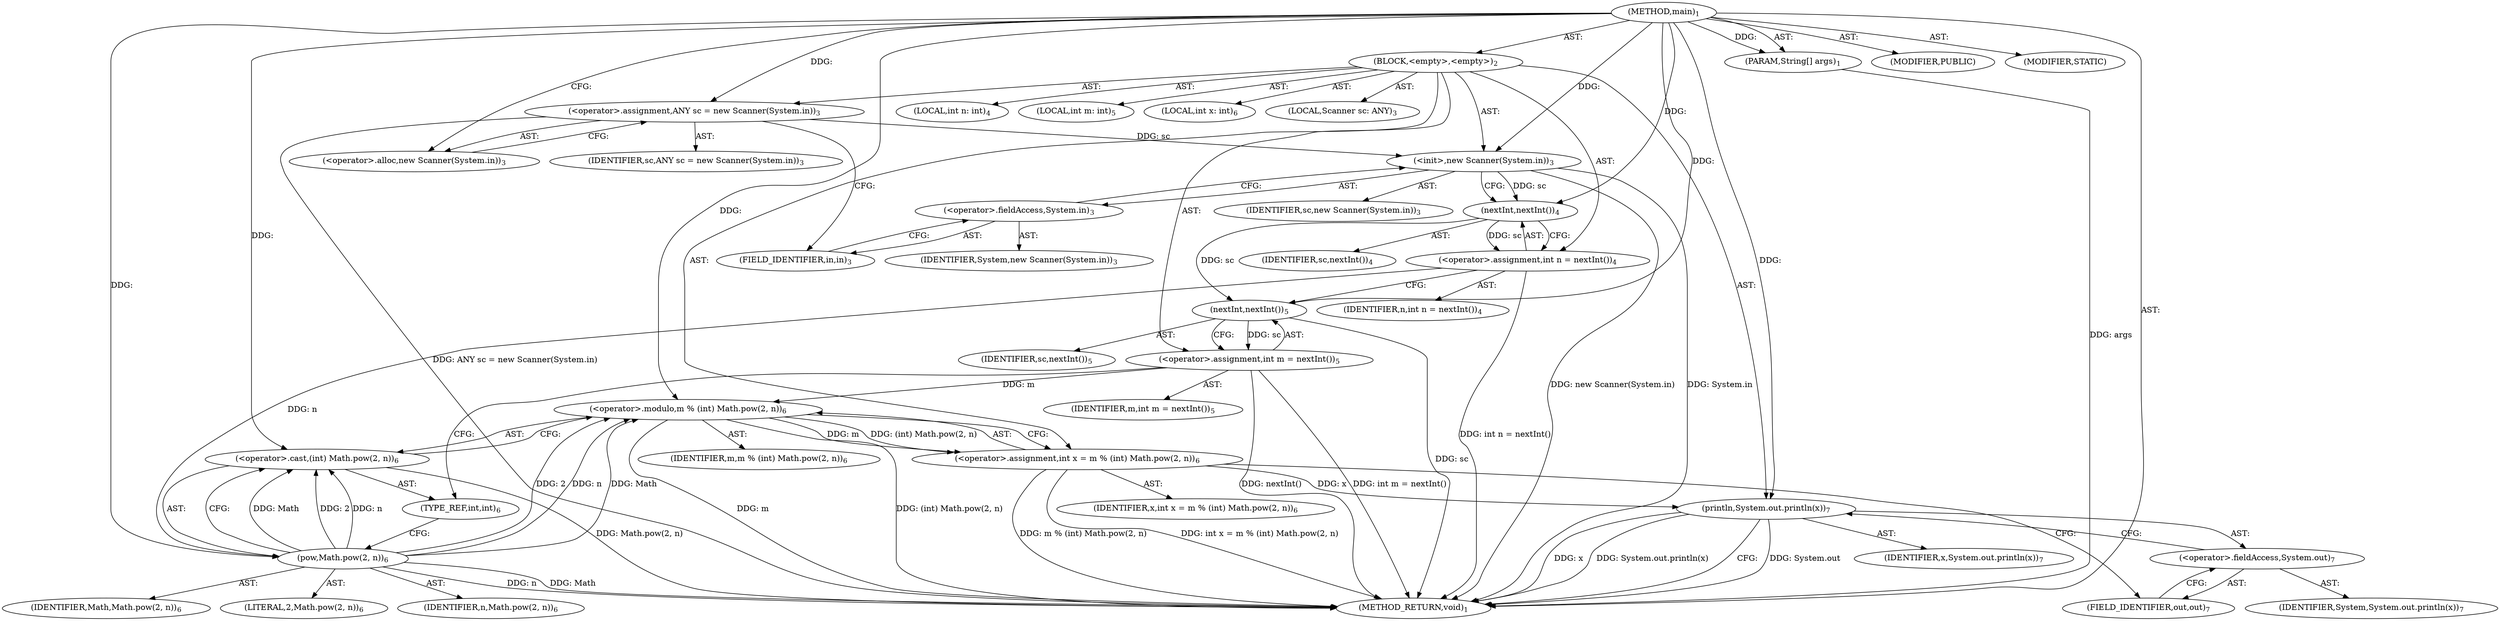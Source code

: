 digraph "main" {  
"19" [label = <(METHOD,main)<SUB>1</SUB>> ]
"20" [label = <(PARAM,String[] args)<SUB>1</SUB>> ]
"21" [label = <(BLOCK,&lt;empty&gt;,&lt;empty&gt;)<SUB>2</SUB>> ]
"4" [label = <(LOCAL,Scanner sc: ANY)<SUB>3</SUB>> ]
"22" [label = <(&lt;operator&gt;.assignment,ANY sc = new Scanner(System.in))<SUB>3</SUB>> ]
"23" [label = <(IDENTIFIER,sc,ANY sc = new Scanner(System.in))<SUB>3</SUB>> ]
"24" [label = <(&lt;operator&gt;.alloc,new Scanner(System.in))<SUB>3</SUB>> ]
"25" [label = <(&lt;init&gt;,new Scanner(System.in))<SUB>3</SUB>> ]
"3" [label = <(IDENTIFIER,sc,new Scanner(System.in))<SUB>3</SUB>> ]
"26" [label = <(&lt;operator&gt;.fieldAccess,System.in)<SUB>3</SUB>> ]
"27" [label = <(IDENTIFIER,System,new Scanner(System.in))<SUB>3</SUB>> ]
"28" [label = <(FIELD_IDENTIFIER,in,in)<SUB>3</SUB>> ]
"29" [label = <(LOCAL,int n: int)<SUB>4</SUB>> ]
"30" [label = <(&lt;operator&gt;.assignment,int n = nextInt())<SUB>4</SUB>> ]
"31" [label = <(IDENTIFIER,n,int n = nextInt())<SUB>4</SUB>> ]
"32" [label = <(nextInt,nextInt())<SUB>4</SUB>> ]
"33" [label = <(IDENTIFIER,sc,nextInt())<SUB>4</SUB>> ]
"34" [label = <(LOCAL,int m: int)<SUB>5</SUB>> ]
"35" [label = <(&lt;operator&gt;.assignment,int m = nextInt())<SUB>5</SUB>> ]
"36" [label = <(IDENTIFIER,m,int m = nextInt())<SUB>5</SUB>> ]
"37" [label = <(nextInt,nextInt())<SUB>5</SUB>> ]
"38" [label = <(IDENTIFIER,sc,nextInt())<SUB>5</SUB>> ]
"39" [label = <(LOCAL,int x: int)<SUB>6</SUB>> ]
"40" [label = <(&lt;operator&gt;.assignment,int x = m % (int) Math.pow(2, n))<SUB>6</SUB>> ]
"41" [label = <(IDENTIFIER,x,int x = m % (int) Math.pow(2, n))<SUB>6</SUB>> ]
"42" [label = <(&lt;operator&gt;.modulo,m % (int) Math.pow(2, n))<SUB>6</SUB>> ]
"43" [label = <(IDENTIFIER,m,m % (int) Math.pow(2, n))<SUB>6</SUB>> ]
"44" [label = <(&lt;operator&gt;.cast,(int) Math.pow(2, n))<SUB>6</SUB>> ]
"45" [label = <(TYPE_REF,int,int)<SUB>6</SUB>> ]
"46" [label = <(pow,Math.pow(2, n))<SUB>6</SUB>> ]
"47" [label = <(IDENTIFIER,Math,Math.pow(2, n))<SUB>6</SUB>> ]
"48" [label = <(LITERAL,2,Math.pow(2, n))<SUB>6</SUB>> ]
"49" [label = <(IDENTIFIER,n,Math.pow(2, n))<SUB>6</SUB>> ]
"50" [label = <(println,System.out.println(x))<SUB>7</SUB>> ]
"51" [label = <(&lt;operator&gt;.fieldAccess,System.out)<SUB>7</SUB>> ]
"52" [label = <(IDENTIFIER,System,System.out.println(x))<SUB>7</SUB>> ]
"53" [label = <(FIELD_IDENTIFIER,out,out)<SUB>7</SUB>> ]
"54" [label = <(IDENTIFIER,x,System.out.println(x))<SUB>7</SUB>> ]
"55" [label = <(MODIFIER,PUBLIC)> ]
"56" [label = <(MODIFIER,STATIC)> ]
"57" [label = <(METHOD_RETURN,void)<SUB>1</SUB>> ]
  "19" -> "20"  [ label = "AST: "] 
  "19" -> "21"  [ label = "AST: "] 
  "19" -> "55"  [ label = "AST: "] 
  "19" -> "56"  [ label = "AST: "] 
  "19" -> "57"  [ label = "AST: "] 
  "21" -> "4"  [ label = "AST: "] 
  "21" -> "22"  [ label = "AST: "] 
  "21" -> "25"  [ label = "AST: "] 
  "21" -> "29"  [ label = "AST: "] 
  "21" -> "30"  [ label = "AST: "] 
  "21" -> "34"  [ label = "AST: "] 
  "21" -> "35"  [ label = "AST: "] 
  "21" -> "39"  [ label = "AST: "] 
  "21" -> "40"  [ label = "AST: "] 
  "21" -> "50"  [ label = "AST: "] 
  "22" -> "23"  [ label = "AST: "] 
  "22" -> "24"  [ label = "AST: "] 
  "25" -> "3"  [ label = "AST: "] 
  "25" -> "26"  [ label = "AST: "] 
  "26" -> "27"  [ label = "AST: "] 
  "26" -> "28"  [ label = "AST: "] 
  "30" -> "31"  [ label = "AST: "] 
  "30" -> "32"  [ label = "AST: "] 
  "32" -> "33"  [ label = "AST: "] 
  "35" -> "36"  [ label = "AST: "] 
  "35" -> "37"  [ label = "AST: "] 
  "37" -> "38"  [ label = "AST: "] 
  "40" -> "41"  [ label = "AST: "] 
  "40" -> "42"  [ label = "AST: "] 
  "42" -> "43"  [ label = "AST: "] 
  "42" -> "44"  [ label = "AST: "] 
  "44" -> "45"  [ label = "AST: "] 
  "44" -> "46"  [ label = "AST: "] 
  "46" -> "47"  [ label = "AST: "] 
  "46" -> "48"  [ label = "AST: "] 
  "46" -> "49"  [ label = "AST: "] 
  "50" -> "51"  [ label = "AST: "] 
  "50" -> "54"  [ label = "AST: "] 
  "51" -> "52"  [ label = "AST: "] 
  "51" -> "53"  [ label = "AST: "] 
  "22" -> "28"  [ label = "CFG: "] 
  "25" -> "32"  [ label = "CFG: "] 
  "30" -> "37"  [ label = "CFG: "] 
  "35" -> "45"  [ label = "CFG: "] 
  "40" -> "53"  [ label = "CFG: "] 
  "50" -> "57"  [ label = "CFG: "] 
  "24" -> "22"  [ label = "CFG: "] 
  "26" -> "25"  [ label = "CFG: "] 
  "32" -> "30"  [ label = "CFG: "] 
  "37" -> "35"  [ label = "CFG: "] 
  "42" -> "40"  [ label = "CFG: "] 
  "51" -> "50"  [ label = "CFG: "] 
  "28" -> "26"  [ label = "CFG: "] 
  "44" -> "42"  [ label = "CFG: "] 
  "53" -> "51"  [ label = "CFG: "] 
  "45" -> "46"  [ label = "CFG: "] 
  "46" -> "44"  [ label = "CFG: "] 
  "19" -> "24"  [ label = "CFG: "] 
  "20" -> "57"  [ label = "DDG: args"] 
  "22" -> "57"  [ label = "DDG: ANY sc = new Scanner(System.in)"] 
  "25" -> "57"  [ label = "DDG: System.in"] 
  "25" -> "57"  [ label = "DDG: new Scanner(System.in)"] 
  "30" -> "57"  [ label = "DDG: int n = nextInt()"] 
  "37" -> "57"  [ label = "DDG: sc"] 
  "35" -> "57"  [ label = "DDG: nextInt()"] 
  "35" -> "57"  [ label = "DDG: int m = nextInt()"] 
  "42" -> "57"  [ label = "DDG: m"] 
  "46" -> "57"  [ label = "DDG: n"] 
  "44" -> "57"  [ label = "DDG: Math.pow(2, n)"] 
  "42" -> "57"  [ label = "DDG: (int) Math.pow(2, n)"] 
  "40" -> "57"  [ label = "DDG: m % (int) Math.pow(2, n)"] 
  "40" -> "57"  [ label = "DDG: int x = m % (int) Math.pow(2, n)"] 
  "50" -> "57"  [ label = "DDG: System.out"] 
  "50" -> "57"  [ label = "DDG: x"] 
  "50" -> "57"  [ label = "DDG: System.out.println(x)"] 
  "46" -> "57"  [ label = "DDG: Math"] 
  "19" -> "20"  [ label = "DDG: "] 
  "19" -> "22"  [ label = "DDG: "] 
  "32" -> "30"  [ label = "DDG: sc"] 
  "37" -> "35"  [ label = "DDG: sc"] 
  "42" -> "40"  [ label = "DDG: m"] 
  "42" -> "40"  [ label = "DDG: (int) Math.pow(2, n)"] 
  "22" -> "25"  [ label = "DDG: sc"] 
  "19" -> "25"  [ label = "DDG: "] 
  "40" -> "50"  [ label = "DDG: x"] 
  "19" -> "50"  [ label = "DDG: "] 
  "25" -> "32"  [ label = "DDG: sc"] 
  "19" -> "32"  [ label = "DDG: "] 
  "32" -> "37"  [ label = "DDG: sc"] 
  "19" -> "37"  [ label = "DDG: "] 
  "35" -> "42"  [ label = "DDG: m"] 
  "19" -> "42"  [ label = "DDG: "] 
  "46" -> "42"  [ label = "DDG: Math"] 
  "46" -> "42"  [ label = "DDG: 2"] 
  "46" -> "42"  [ label = "DDG: n"] 
  "19" -> "44"  [ label = "DDG: "] 
  "46" -> "44"  [ label = "DDG: Math"] 
  "46" -> "44"  [ label = "DDG: 2"] 
  "46" -> "44"  [ label = "DDG: n"] 
  "19" -> "46"  [ label = "DDG: "] 
  "30" -> "46"  [ label = "DDG: n"] 
}
